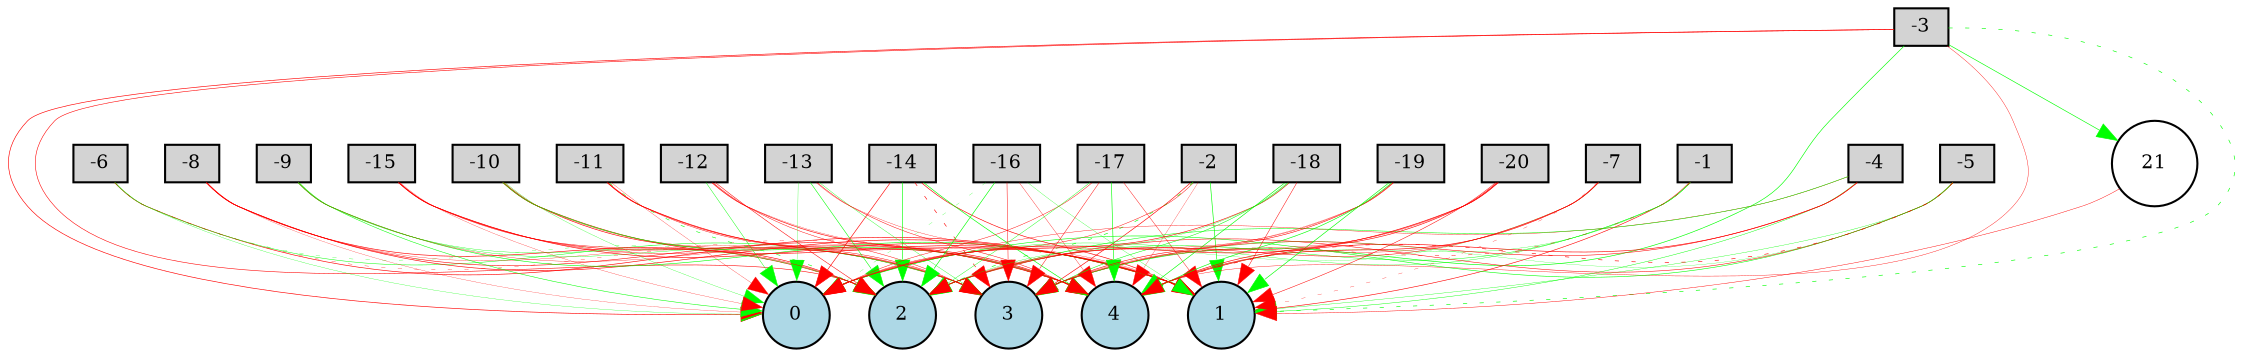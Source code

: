 digraph {
	node [fontsize=9 height=0.2 shape=circle width=0.2]
	-1 [fillcolor=lightgray shape=box style=filled]
	-2 [fillcolor=lightgray shape=box style=filled]
	-3 [fillcolor=lightgray shape=box style=filled]
	-4 [fillcolor=lightgray shape=box style=filled]
	-5 [fillcolor=lightgray shape=box style=filled]
	-6 [fillcolor=lightgray shape=box style=filled]
	-7 [fillcolor=lightgray shape=box style=filled]
	-8 [fillcolor=lightgray shape=box style=filled]
	-9 [fillcolor=lightgray shape=box style=filled]
	-10 [fillcolor=lightgray shape=box style=filled]
	-11 [fillcolor=lightgray shape=box style=filled]
	-12 [fillcolor=lightgray shape=box style=filled]
	-13 [fillcolor=lightgray shape=box style=filled]
	-14 [fillcolor=lightgray shape=box style=filled]
	-15 [fillcolor=lightgray shape=box style=filled]
	-16 [fillcolor=lightgray shape=box style=filled]
	-17 [fillcolor=lightgray shape=box style=filled]
	-18 [fillcolor=lightgray shape=box style=filled]
	-19 [fillcolor=lightgray shape=box style=filled]
	-20 [fillcolor=lightgray shape=box style=filled]
	0 [fillcolor=lightblue style=filled]
	1 [fillcolor=lightblue style=filled]
	2 [fillcolor=lightblue style=filled]
	3 [fillcolor=lightblue style=filled]
	4 [fillcolor=lightblue style=filled]
	21 [fillcolor=white style=filled]
	-1 -> 0 [color=green penwidth=0.16289446840861355 style=solid]
	-1 -> 1 [color=red penwidth=0.28557464774337976 style=solid]
	-1 -> 2 [color=green penwidth=0.2093746545850495 style=solid]
	-1 -> 3 [color=red penwidth=0.21532993843740503 style=dotted]
	-1 -> 4 [color=green penwidth=0.13595716191265006 style=solid]
	-2 -> 0 [color=red penwidth=0.21479931378492562 style=solid]
	-2 -> 1 [color=green penwidth=0.2963553892189435 style=solid]
	-2 -> 2 [color=green penwidth=0.297740469168586 style=dotted]
	-2 -> 3 [color=red penwidth=0.29474674954485514 style=solid]
	-2 -> 4 [color=red penwidth=0.12341326132482974 style=solid]
	-3 -> 0 [color=red penwidth=0.30000000000000004 style=solid]
	-3 -> 1 [color=green penwidth=0.30000000000000004 style=dotted]
	-3 -> 2 [color=red penwidth=0.26784164518013986 style=solid]
	-3 -> 3 [color=green penwidth=0.30000000000000004 style=solid]
	-3 -> 4 [color=red penwidth=0.18155025692438312 style=solid]
	-4 -> 0 [color=red penwidth=0.18071477527425928 style=solid]
	-4 -> 1 [color=green penwidth=0.20970745000039748 style=solid]
	-4 -> 2 [color=green penwidth=0.24003539565703322 style=solid]
	-4 -> 3 [color=red penwidth=0.25680646517391403 style=solid]
	-4 -> 4 [color=red penwidth=0.2970203040615378 style=solid]
	-5 -> 0 [color=green penwidth=0.2692788691737705 style=solid]
	-5 -> 1 [color=green penwidth=0.16501570428219686 style=solid]
	-5 -> 2 [color=red penwidth=0.24719746213430072 style=solid]
	-5 -> 3 [color=green penwidth=0.1139190257600217 style=solid]
	-5 -> 4 [color=red penwidth=0.2937675200367419 style=dotted]
	-6 -> 0 [color=green penwidth=0.1331065029382814 style=solid]
	-6 -> 1 [color=red penwidth=0.30000000000000004 style=solid]
	-6 -> 2 [color=green penwidth=0.13358454935567118 style=dotted]
	-6 -> 3 [color=green penwidth=0.22889881677977925 style=solid]
	-6 -> 4 [color=red penwidth=0.14566792405012643 style=dotted]
	-7 -> 0 [color=green penwidth=0.10377039632989461 style=solid]
	-7 -> 1 [color=red penwidth=0.13510296209539485 style=dotted]
	-7 -> 2 [color=red penwidth=0.23923182891761816 style=solid]
	-7 -> 3 [color=red penwidth=0.16662879783786966 style=solid]
	-7 -> 4 [color=red penwidth=0.2955443706133243 style=solid]
	-8 -> 0 [color=red penwidth=0.1184413955483075 style=solid]
	-8 -> 1 [color=red penwidth=0.29703998999138814 style=solid]
	-8 -> 2 [color=red penwidth=0.30000000000000004 style=solid]
	-8 -> 3 [color=red penwidth=0.13770460042231825 style=solid]
	-8 -> 4 [color=red penwidth=0.2716603399386116 style=solid]
	-9 -> 0 [color=green penwidth=0.2487729590151345 style=solid]
	-9 -> 1 [color=green penwidth=0.273980067391034 style=solid]
	-9 -> 2 [color=green penwidth=0.16612992542149085 style=solid]
	-9 -> 3 [color=green penwidth=0.17144225378403935 style=solid]
	-9 -> 4 [color=red penwidth=0.1533810771028355 style=solid]
	-10 -> 0 [color=green penwidth=0.13735724391669768 style=solid]
	-10 -> 1 [color=red penwidth=0.2988887663836719 style=solid]
	-10 -> 2 [color=red penwidth=0.30000000000000004 style=solid]
	-10 -> 3 [color=red penwidth=0.1683123385888477 style=solid]
	-10 -> 4 [color=green penwidth=0.2970905299118245 style=solid]
	-11 -> 0 [color=red penwidth=0.12982969354984075 style=solid]
	-11 -> 1 [color=red penwidth=0.30000000000000004 style=solid]
	-11 -> 2 [color=green penwidth=0.2629718666062961 style=dotted]
	-11 -> 3 [color=red penwidth=0.21843593274628328 style=solid]
	-11 -> 4 [color=red penwidth=0.29799478216827696 style=solid]
	-12 -> 0 [color=green penwidth=0.20858197429985728 style=solid]
	-12 -> 1 [color=red penwidth=0.12646598918769153 style=solid]
	-12 -> 2 [color=red penwidth=0.2506684483488758 style=solid]
	-12 -> 3 [color=red penwidth=0.21185412926833014 style=solid]
	-12 -> 4 [color=red penwidth=0.2962743670326339 style=solid]
	-13 -> 0 [color=green penwidth=0.12885114764620867 style=solid]
	-13 -> 1 [color=red penwidth=0.1458024649611755 style=solid]
	-13 -> 2 [color=green penwidth=0.2664956900578274 style=solid]
	-13 -> 3 [color=green penwidth=0.16726792267098872 style=solid]
	-13 -> 4 [color=red penwidth=0.22866036266704276 style=solid]
	-14 -> 0 [color=red penwidth=0.295713029957656 style=solid]
	-14 -> 1 [color=red penwidth=0.30000000000000004 style=solid]
	-14 -> 2 [color=green penwidth=0.2975462374739609 style=solid]
	-14 -> 3 [color=red penwidth=0.2930159723408474 style=dotted]
	-14 -> 4 [color=green penwidth=0.29974904856869955 style=solid]
	-15 -> 0 [color=red penwidth=0.1273381801416775 style=solid]
	-15 -> 1 [color=red penwidth=0.30000000000000004 style=solid]
	-15 -> 2 [color=red penwidth=0.21099053034106557 style=solid]
	-15 -> 3 [color=red penwidth=0.2972875509247289 style=solid]
	-15 -> 4 [color=red penwidth=0.20735607389673832 style=solid]
	-16 -> 0 [color=green penwidth=0.11165061360063465 style=dotted]
	-16 -> 1 [color=green penwidth=0.13546220984171636 style=solid]
	-16 -> 2 [color=green penwidth=0.29947517558662157 style=solid]
	-16 -> 3 [color=red penwidth=0.22298861672629194 style=solid]
	-16 -> 4 [color=red penwidth=0.1626231589154625 style=solid]
	-17 -> 0 [color=red penwidth=0.21395638947468876 style=solid]
	-17 -> 1 [color=red penwidth=0.200624875651692 style=solid]
	-17 -> 2 [color=green penwidth=0.19108828945915474 style=solid]
	-17 -> 3 [color=red penwidth=0.22059317188119487 style=solid]
	-17 -> 4 [color=green penwidth=0.2937590749906843 style=solid]
	-18 -> 0 [color=red penwidth=0.2834540046984483 style=solid]
	-18 -> 1 [color=red penwidth=0.23345963521707053 style=solid]
	-18 -> 2 [color=green penwidth=0.14394363657582449 style=solid]
	-18 -> 3 [color=green penwidth=0.24371331446778102 style=solid]
	-18 -> 4 [color=green penwidth=0.30000000000000004 style=solid]
	-19 -> 0 [color=red penwidth=0.11705816896732064 style=solid]
	-19 -> 1 [color=green penwidth=0.30000000000000004 style=solid]
	-19 -> 2 [color=red penwidth=0.17256692631043236 style=solid]
	-19 -> 3 [color=red penwidth=0.27190709440788985 style=solid]
	-19 -> 4 [color=green penwidth=0.29744660162417125 style=solid]
	-20 -> 0 [color=red penwidth=0.2979305589881567 style=solid]
	-20 -> 1 [color=red penwidth=0.24318339108912612 style=solid]
	-20 -> 2 [color=red penwidth=0.15657271894276376 style=solid]
	-20 -> 3 [color=red penwidth=0.1551931696837069 style=solid]
	-20 -> 4 [color=red penwidth=0.30000000000000004 style=solid]
	-3 -> 21 [color=green penwidth=0.30000000000000004 style=solid]
	21 -> 1 [color=red penwidth=0.20957806150526717 style=solid]
}
